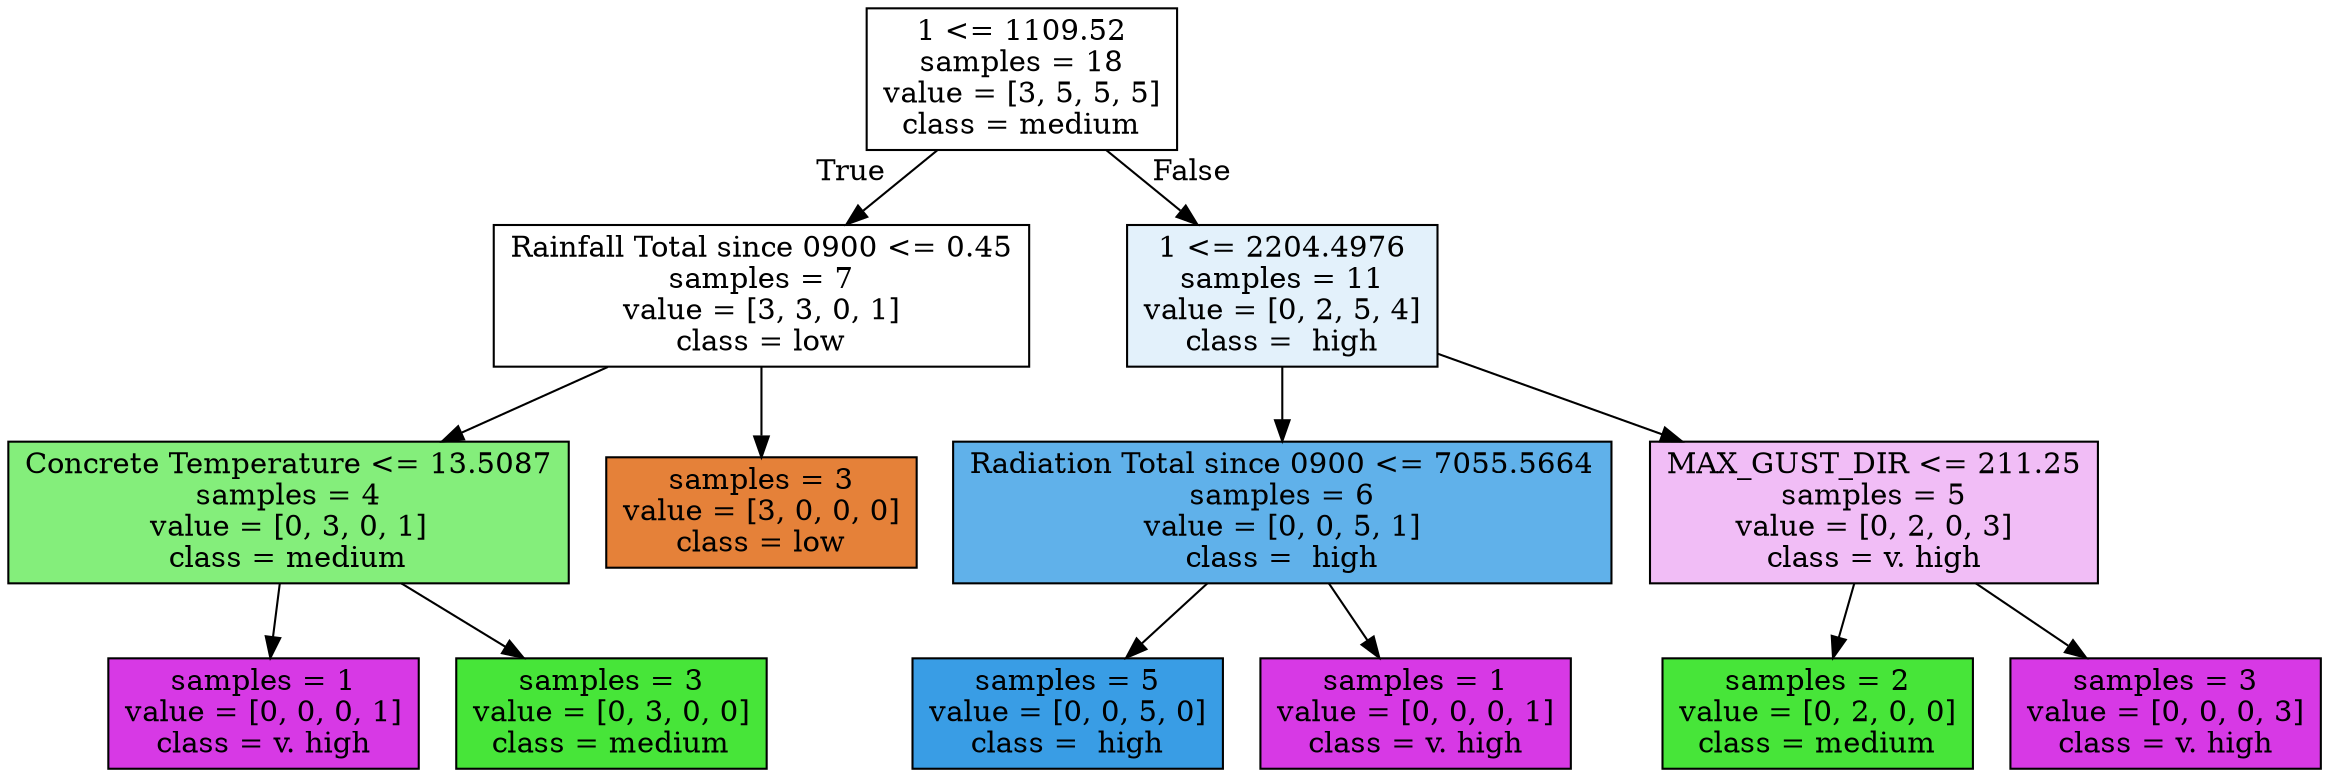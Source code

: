 digraph Tree {
node [shape=box, style="filled", color="black"] ;
0 [label="1 <= 1109.52\nsamples = 18\nvalue = [3, 5, 5, 5]\nclass = medium", fillcolor="#47e53900"] ;
1 [label="Rainfall Total since 0900 <= 0.45\nsamples = 7\nvalue = [3, 3, 0, 1]\nclass = low", fillcolor="#e5813900"] ;
0 -> 1 [labeldistance=2.5, labelangle=45, headlabel="True"] ;
2 [label="Concrete Temperature <= 13.5087\nsamples = 4\nvalue = [0, 3, 0, 1]\nclass = medium", fillcolor="#47e539aa"] ;
1 -> 2 ;
3 [label="samples = 1\nvalue = [0, 0, 0, 1]\nclass = v. high", fillcolor="#d739e5ff"] ;
2 -> 3 ;
4 [label="samples = 3\nvalue = [0, 3, 0, 0]\nclass = medium", fillcolor="#47e539ff"] ;
2 -> 4 ;
5 [label="samples = 3\nvalue = [3, 0, 0, 0]\nclass = low", fillcolor="#e58139ff"] ;
1 -> 5 ;
6 [label="1 <= 2204.4976\nsamples = 11\nvalue = [0, 2, 5, 4]\nclass =  high", fillcolor="#399de524"] ;
0 -> 6 [labeldistance=2.5, labelangle=-45, headlabel="False"] ;
7 [label="Radiation Total since 0900 <= 7055.5664\nsamples = 6\nvalue = [0, 0, 5, 1]\nclass =  high", fillcolor="#399de5cc"] ;
6 -> 7 ;
8 [label="samples = 5\nvalue = [0, 0, 5, 0]\nclass =  high", fillcolor="#399de5ff"] ;
7 -> 8 ;
9 [label="samples = 1\nvalue = [0, 0, 0, 1]\nclass = v. high", fillcolor="#d739e5ff"] ;
7 -> 9 ;
10 [label="MAX_GUST_DIR <= 211.25\nsamples = 5\nvalue = [0, 2, 0, 3]\nclass = v. high", fillcolor="#d739e555"] ;
6 -> 10 ;
11 [label="samples = 2\nvalue = [0, 2, 0, 0]\nclass = medium", fillcolor="#47e539ff"] ;
10 -> 11 ;
12 [label="samples = 3\nvalue = [0, 0, 0, 3]\nclass = v. high", fillcolor="#d739e5ff"] ;
10 -> 12 ;
}